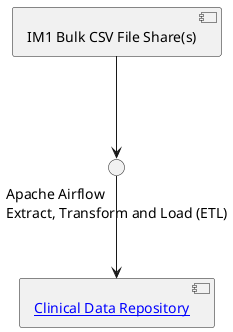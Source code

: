 @startuml

interface airflow as "Apache Airflow\nExtract, Transform and Load (ETL)"

component "[[ActorDefinition-ClinicalDataRepository.html Clinical Data Repository]]" as CDR

component "IM1 Bulk CSV File Share(s)" as CSV

CSV --> airflow

airflow --> CDR


@enduml
